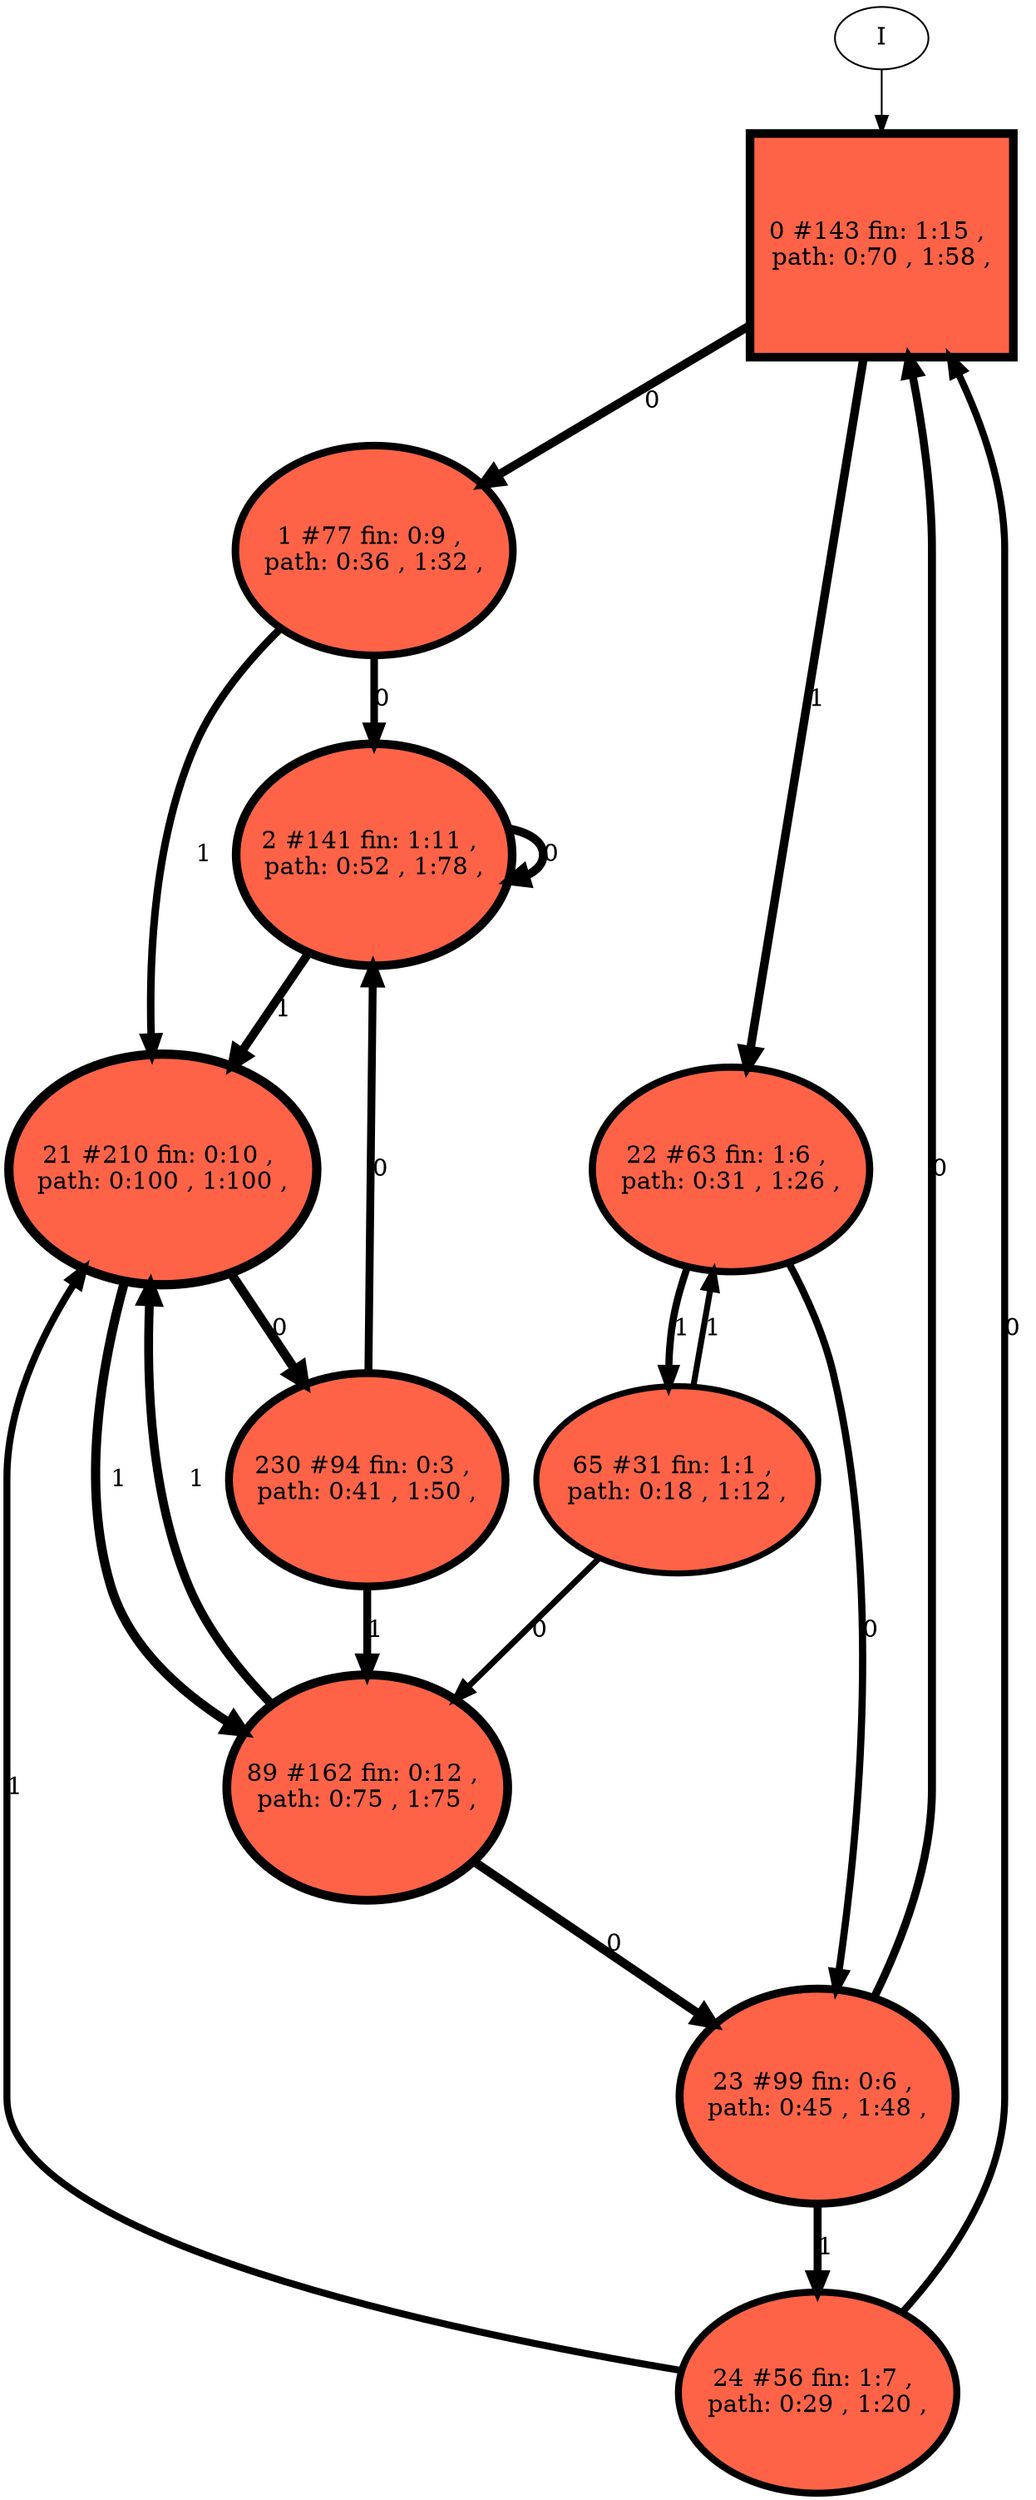 // produced with flexfringe // 
digraph DFA {
	0 [label="root" shape=box];
		I -> 0;
	0 [ label="0 #143 fin: 1:15 , 
 path: 0:70 , 1:58 , " , style=filled, fillcolor="tomato", width=1.78672, height=1.78672, penwidth=4.96981];
		0 -> 1 [label="0 " , penwidth=4.96981 ];
		0 -> 22 [label="1 " , penwidth=4.96981 ];
	1 [ label="1 #77 fin: 0:9 , 
 path: 0:36 , 1:32 , " , style=filled, fillcolor="tomato", width=1.67835, height=1.67835, penwidth=4.35671];
		1 -> 2 [label="0 " , penwidth=4.35671 ];
		1 -> 21 [label="1 " , penwidth=4.35671 ];
	22 [ label="22 #63 fin: 1:6 , 
 path: 0:31 , 1:26 , " , style=filled, fillcolor="tomato", width=1.64072, height=1.64072, penwidth=4.15888];
		22 -> 23 [label="0 " , penwidth=4.15888 ];
		22 -> 65 [label="1 " , penwidth=4.15888 ];
	2 [ label="2 #141 fin: 1:11 , 
 path: 0:52 , 1:78 , " , style=filled, fillcolor="tomato", width=1.78437, height=1.78437, penwidth=4.95583];
		2 -> 2 [label="0 " , penwidth=4.95583 ];
		2 -> 21 [label="1 " , penwidth=4.95583 ];
	21 [ label="21 #210 fin: 0:10 , 
 path: 0:100 , 1:100 , " , style=filled, fillcolor="tomato", width=1.84875, height=1.84875, penwidth=5.35186];
		21 -> 230 [label="0 " , penwidth=5.35186 ];
		21 -> 89 [label="1 " , penwidth=5.35186 ];
	23 [ label="23 #99 fin: 0:6 , 
 path: 0:45 , 1:48 , " , style=filled, fillcolor="tomato", width=1.72369, height=1.72369, penwidth=4.60517];
		23 -> 0 [label="0 " , penwidth=4.60517 ];
		23 -> 24 [label="1 " , penwidth=4.60517 ];
	65 [ label="65 #31 fin: 1:1 , 
 path: 0:18 , 1:12 , " , style=filled, fillcolor="tomato", width=1.49643, height=1.49643, penwidth=3.46574];
		65 -> 89 [label="0 " , penwidth=3.46574 ];
		65 -> 22 [label="1 " , penwidth=3.46574 ];
	230 [ label="230 #94 fin: 0:3 , 
 path: 0:41 , 1:50 , " , style=filled, fillcolor="tomato", width=1.7145, height=1.7145, penwidth=4.55388];
		230 -> 2 [label="0 " , penwidth=4.55388 ];
		230 -> 89 [label="1 " , penwidth=4.55388 ];
	89 [ label="89 #162 fin: 0:12 , 
 path: 0:75 , 1:75 , " , style=filled, fillcolor="tomato", width=1.80726, height=1.80726, penwidth=5.09375];
		89 -> 23 [label="0 " , penwidth=5.09375 ];
		89 -> 21 [label="1 " , penwidth=5.09375 ];
	24 [ label="24 #56 fin: 1:7 , 
 path: 0:29 , 1:20 , " , style=filled, fillcolor="tomato", width=1.61801, height=1.61801, penwidth=4.04305];
		24 -> 0 [label="0 " , penwidth=4.04305 ];
		24 -> 21 [label="1 " , penwidth=4.04305 ];
}

